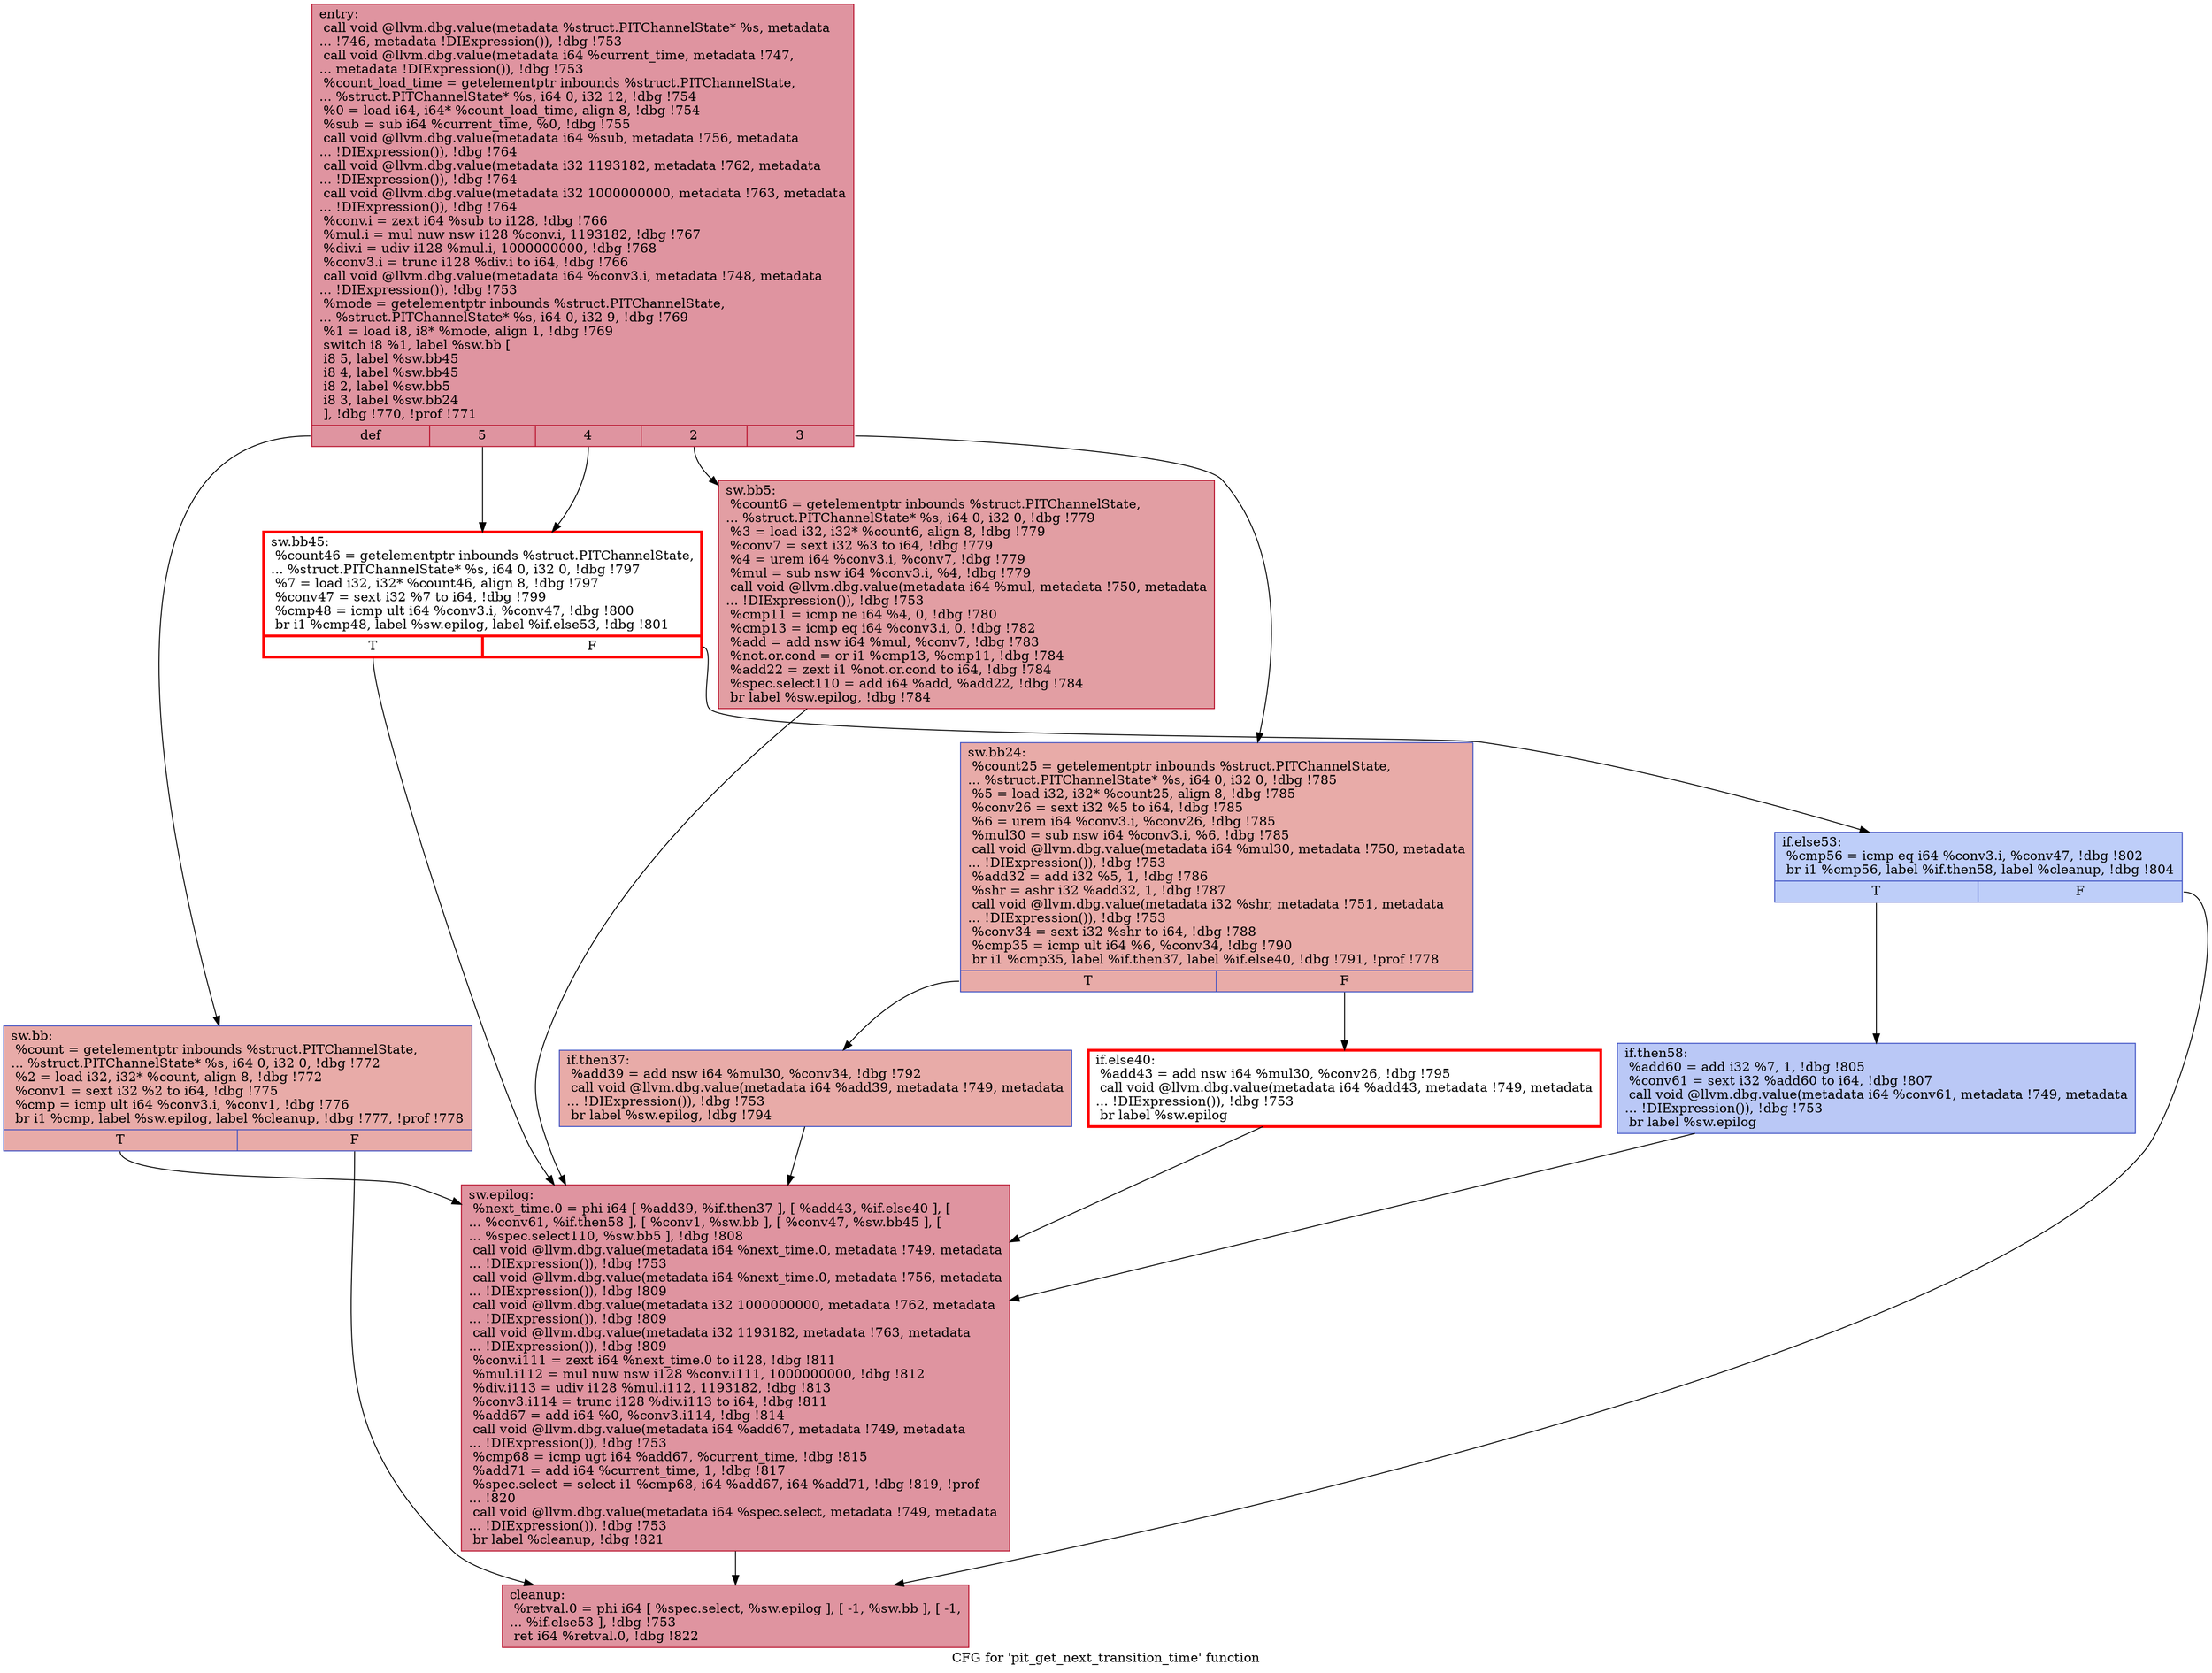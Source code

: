 digraph "CFG for 'pit_get_next_transition_time' function" {
	label="CFG for 'pit_get_next_transition_time' function";

	Node0x558c3080e0d0 [shape=record,color="#b70d28ff", style=filled, fillcolor="#b70d2870",label="{entry:\l  call void @llvm.dbg.value(metadata %struct.PITChannelState* %s, metadata\l... !746, metadata !DIExpression()), !dbg !753\l  call void @llvm.dbg.value(metadata i64 %current_time, metadata !747,\l... metadata !DIExpression()), !dbg !753\l  %count_load_time = getelementptr inbounds %struct.PITChannelState,\l... %struct.PITChannelState* %s, i64 0, i32 12, !dbg !754\l  %0 = load i64, i64* %count_load_time, align 8, !dbg !754\l  %sub = sub i64 %current_time, %0, !dbg !755\l  call void @llvm.dbg.value(metadata i64 %sub, metadata !756, metadata\l... !DIExpression()), !dbg !764\l  call void @llvm.dbg.value(metadata i32 1193182, metadata !762, metadata\l... !DIExpression()), !dbg !764\l  call void @llvm.dbg.value(metadata i32 1000000000, metadata !763, metadata\l... !DIExpression()), !dbg !764\l  %conv.i = zext i64 %sub to i128, !dbg !766\l  %mul.i = mul nuw nsw i128 %conv.i, 1193182, !dbg !767\l  %div.i = udiv i128 %mul.i, 1000000000, !dbg !768\l  %conv3.i = trunc i128 %div.i to i64, !dbg !766\l  call void @llvm.dbg.value(metadata i64 %conv3.i, metadata !748, metadata\l... !DIExpression()), !dbg !753\l  %mode = getelementptr inbounds %struct.PITChannelState,\l... %struct.PITChannelState* %s, i64 0, i32 9, !dbg !769\l  %1 = load i8, i8* %mode, align 1, !dbg !769\l  switch i8 %1, label %sw.bb [\l    i8 5, label %sw.bb45\l    i8 4, label %sw.bb45\l    i8 2, label %sw.bb5\l    i8 3, label %sw.bb24\l  ], !dbg !770, !prof !771\l|{<s0>def|<s1>5|<s2>4|<s3>2|<s4>3}}"];
	Node0x558c3080e0d0:s0 -> Node0x558c30811cb0;
	Node0x558c3080e0d0:s1 -> Node0x558c30824690;
	Node0x558c3080e0d0:s2 -> Node0x558c30824690;
	Node0x558c3080e0d0:s3 -> Node0x558c3081fac0;
	Node0x558c3080e0d0:s4 -> Node0x558c30814440;
	Node0x558c30811cb0 [shape=record,color="#3d50c3ff", style=filled, fillcolor="#cc403a70",label="{sw.bb:                                            \l  %count = getelementptr inbounds %struct.PITChannelState,\l... %struct.PITChannelState* %s, i64 0, i32 0, !dbg !772\l  %2 = load i32, i32* %count, align 8, !dbg !772\l  %conv1 = sext i32 %2 to i64, !dbg !775\l  %cmp = icmp ult i64 %conv3.i, %conv1, !dbg !776\l  br i1 %cmp, label %sw.epilog, label %cleanup, !dbg !777, !prof !778\l|{<s0>T|<s1>F}}"];
	Node0x558c30811cb0:s0 -> Node0x558c3081d440;
	Node0x558c30811cb0:s1 -> Node0x558c3081f6a0;
	Node0x558c3081fac0 [shape=record,color="#b70d28ff", style=filled, fillcolor="#be242e70",label="{sw.bb5:                                           \l  %count6 = getelementptr inbounds %struct.PITChannelState,\l... %struct.PITChannelState* %s, i64 0, i32 0, !dbg !779\l  %3 = load i32, i32* %count6, align 8, !dbg !779\l  %conv7 = sext i32 %3 to i64, !dbg !779\l  %4 = urem i64 %conv3.i, %conv7, !dbg !779\l  %mul = sub nsw i64 %conv3.i, %4, !dbg !779\l  call void @llvm.dbg.value(metadata i64 %mul, metadata !750, metadata\l... !DIExpression()), !dbg !753\l  %cmp11 = icmp ne i64 %4, 0, !dbg !780\l  %cmp13 = icmp eq i64 %conv3.i, 0, !dbg !782\l  %add = add nsw i64 %mul, %conv7, !dbg !783\l  %not.or.cond = or i1 %cmp13, %cmp11, !dbg !784\l  %add22 = zext i1 %not.or.cond to i64, !dbg !784\l  %spec.select110 = add i64 %add, %add22, !dbg !784\l  br label %sw.epilog, !dbg !784\l}"];
	Node0x558c3081fac0 -> Node0x558c3081d440;
	Node0x558c30814440 [shape=record,color="#3d50c3ff", style=filled, fillcolor="#cc403a70",label="{sw.bb24:                                          \l  %count25 = getelementptr inbounds %struct.PITChannelState,\l... %struct.PITChannelState* %s, i64 0, i32 0, !dbg !785\l  %5 = load i32, i32* %count25, align 8, !dbg !785\l  %conv26 = sext i32 %5 to i64, !dbg !785\l  %6 = urem i64 %conv3.i, %conv26, !dbg !785\l  %mul30 = sub nsw i64 %conv3.i, %6, !dbg !785\l  call void @llvm.dbg.value(metadata i64 %mul30, metadata !750, metadata\l... !DIExpression()), !dbg !753\l  %add32 = add i32 %5, 1, !dbg !786\l  %shr = ashr i32 %add32, 1, !dbg !787\l  call void @llvm.dbg.value(metadata i32 %shr, metadata !751, metadata\l... !DIExpression()), !dbg !753\l  %conv34 = sext i32 %shr to i64, !dbg !788\l  %cmp35 = icmp ult i64 %6, %conv34, !dbg !790\l  br i1 %cmp35, label %if.then37, label %if.else40, !dbg !791, !prof !778\l|{<s0>T|<s1>F}}"];
	Node0x558c30814440:s0 -> Node0x558c308233d0;
	Node0x558c30814440:s1 -> Node0x558c308234b0;
	Node0x558c308233d0 [shape=record,color="#3d50c3ff", style=filled, fillcolor="#cc403a70",label="{if.then37:                                        \l  %add39 = add nsw i64 %mul30, %conv34, !dbg !792\l  call void @llvm.dbg.value(metadata i64 %add39, metadata !749, metadata\l... !DIExpression()), !dbg !753\l  br label %sw.epilog, !dbg !794\l}"];
	Node0x558c308233d0 -> Node0x558c3081d440;
	Node0x558c308234b0 [shape=record,penwidth=3.0, color="red",label="{if.else40:                                        \l  %add43 = add nsw i64 %mul30, %conv26, !dbg !795\l  call void @llvm.dbg.value(metadata i64 %add43, metadata !749, metadata\l... !DIExpression()), !dbg !753\l  br label %sw.epilog\l}"];
	Node0x558c308234b0 -> Node0x558c3081d440;
	Node0x558c30824690 [shape=record,penwidth=3.0, color="red",label="{sw.bb45:                                          \l  %count46 = getelementptr inbounds %struct.PITChannelState,\l... %struct.PITChannelState* %s, i64 0, i32 0, !dbg !797\l  %7 = load i32, i32* %count46, align 8, !dbg !797\l  %conv47 = sext i32 %7 to i64, !dbg !799\l  %cmp48 = icmp ult i64 %conv3.i, %conv47, !dbg !800\l  br i1 %cmp48, label %sw.epilog, label %if.else53, !dbg !801\l|{<s0>T|<s1>F}}"];
	Node0x558c30824690:s0 -> Node0x558c3081d440;
	Node0x558c30824690:s1 -> Node0x558c30824860;
	Node0x558c30824860 [shape=record,color="#3d50c3ff", style=filled, fillcolor="#6c8ff170",label="{if.else53:                                        \l  %cmp56 = icmp eq i64 %conv3.i, %conv47, !dbg !802\l  br i1 %cmp56, label %if.then58, label %cleanup, !dbg !804\l|{<s0>T|<s1>F}}"];
	Node0x558c30824860:s0 -> Node0x558c30825370;
	Node0x558c30824860:s1 -> Node0x558c3081f6a0;
	Node0x558c30825370 [shape=record,color="#3d50c3ff", style=filled, fillcolor="#6282ea70",label="{if.then58:                                        \l  %add60 = add i32 %7, 1, !dbg !805\l  %conv61 = sext i32 %add60 to i64, !dbg !807\l  call void @llvm.dbg.value(metadata i64 %conv61, metadata !749, metadata\l... !DIExpression()), !dbg !753\l  br label %sw.epilog\l}"];
	Node0x558c30825370 -> Node0x558c3081d440;
	Node0x558c3081d440 [shape=record,color="#b70d28ff", style=filled, fillcolor="#b70d2870",label="{sw.epilog:                                        \l  %next_time.0 = phi i64 [ %add39, %if.then37 ], [ %add43, %if.else40 ], [\l... %conv61, %if.then58 ], [ %conv1, %sw.bb ], [ %conv47, %sw.bb45 ], [\l... %spec.select110, %sw.bb5 ], !dbg !808\l  call void @llvm.dbg.value(metadata i64 %next_time.0, metadata !749, metadata\l... !DIExpression()), !dbg !753\l  call void @llvm.dbg.value(metadata i64 %next_time.0, metadata !756, metadata\l... !DIExpression()), !dbg !809\l  call void @llvm.dbg.value(metadata i32 1000000000, metadata !762, metadata\l... !DIExpression()), !dbg !809\l  call void @llvm.dbg.value(metadata i32 1193182, metadata !763, metadata\l... !DIExpression()), !dbg !809\l  %conv.i111 = zext i64 %next_time.0 to i128, !dbg !811\l  %mul.i112 = mul nuw nsw i128 %conv.i111, 1000000000, !dbg !812\l  %div.i113 = udiv i128 %mul.i112, 1193182, !dbg !813\l  %conv3.i114 = trunc i128 %div.i113 to i64, !dbg !811\l  %add67 = add i64 %0, %conv3.i114, !dbg !814\l  call void @llvm.dbg.value(metadata i64 %add67, metadata !749, metadata\l... !DIExpression()), !dbg !753\l  %cmp68 = icmp ugt i64 %add67, %current_time, !dbg !815\l  %add71 = add i64 %current_time, 1, !dbg !817\l  %spec.select = select i1 %cmp68, i64 %add67, i64 %add71, !dbg !819, !prof\l... !820\l  call void @llvm.dbg.value(metadata i64 %spec.select, metadata !749, metadata\l... !DIExpression()), !dbg !753\l  br label %cleanup, !dbg !821\l}"];
	Node0x558c3081d440 -> Node0x558c3081f6a0;
	Node0x558c3081f6a0 [shape=record,color="#b70d28ff", style=filled, fillcolor="#b70d2870",label="{cleanup:                                          \l  %retval.0 = phi i64 [ %spec.select, %sw.epilog ], [ -1, %sw.bb ], [ -1,\l... %if.else53 ], !dbg !753\l  ret i64 %retval.0, !dbg !822\l}"];
}
